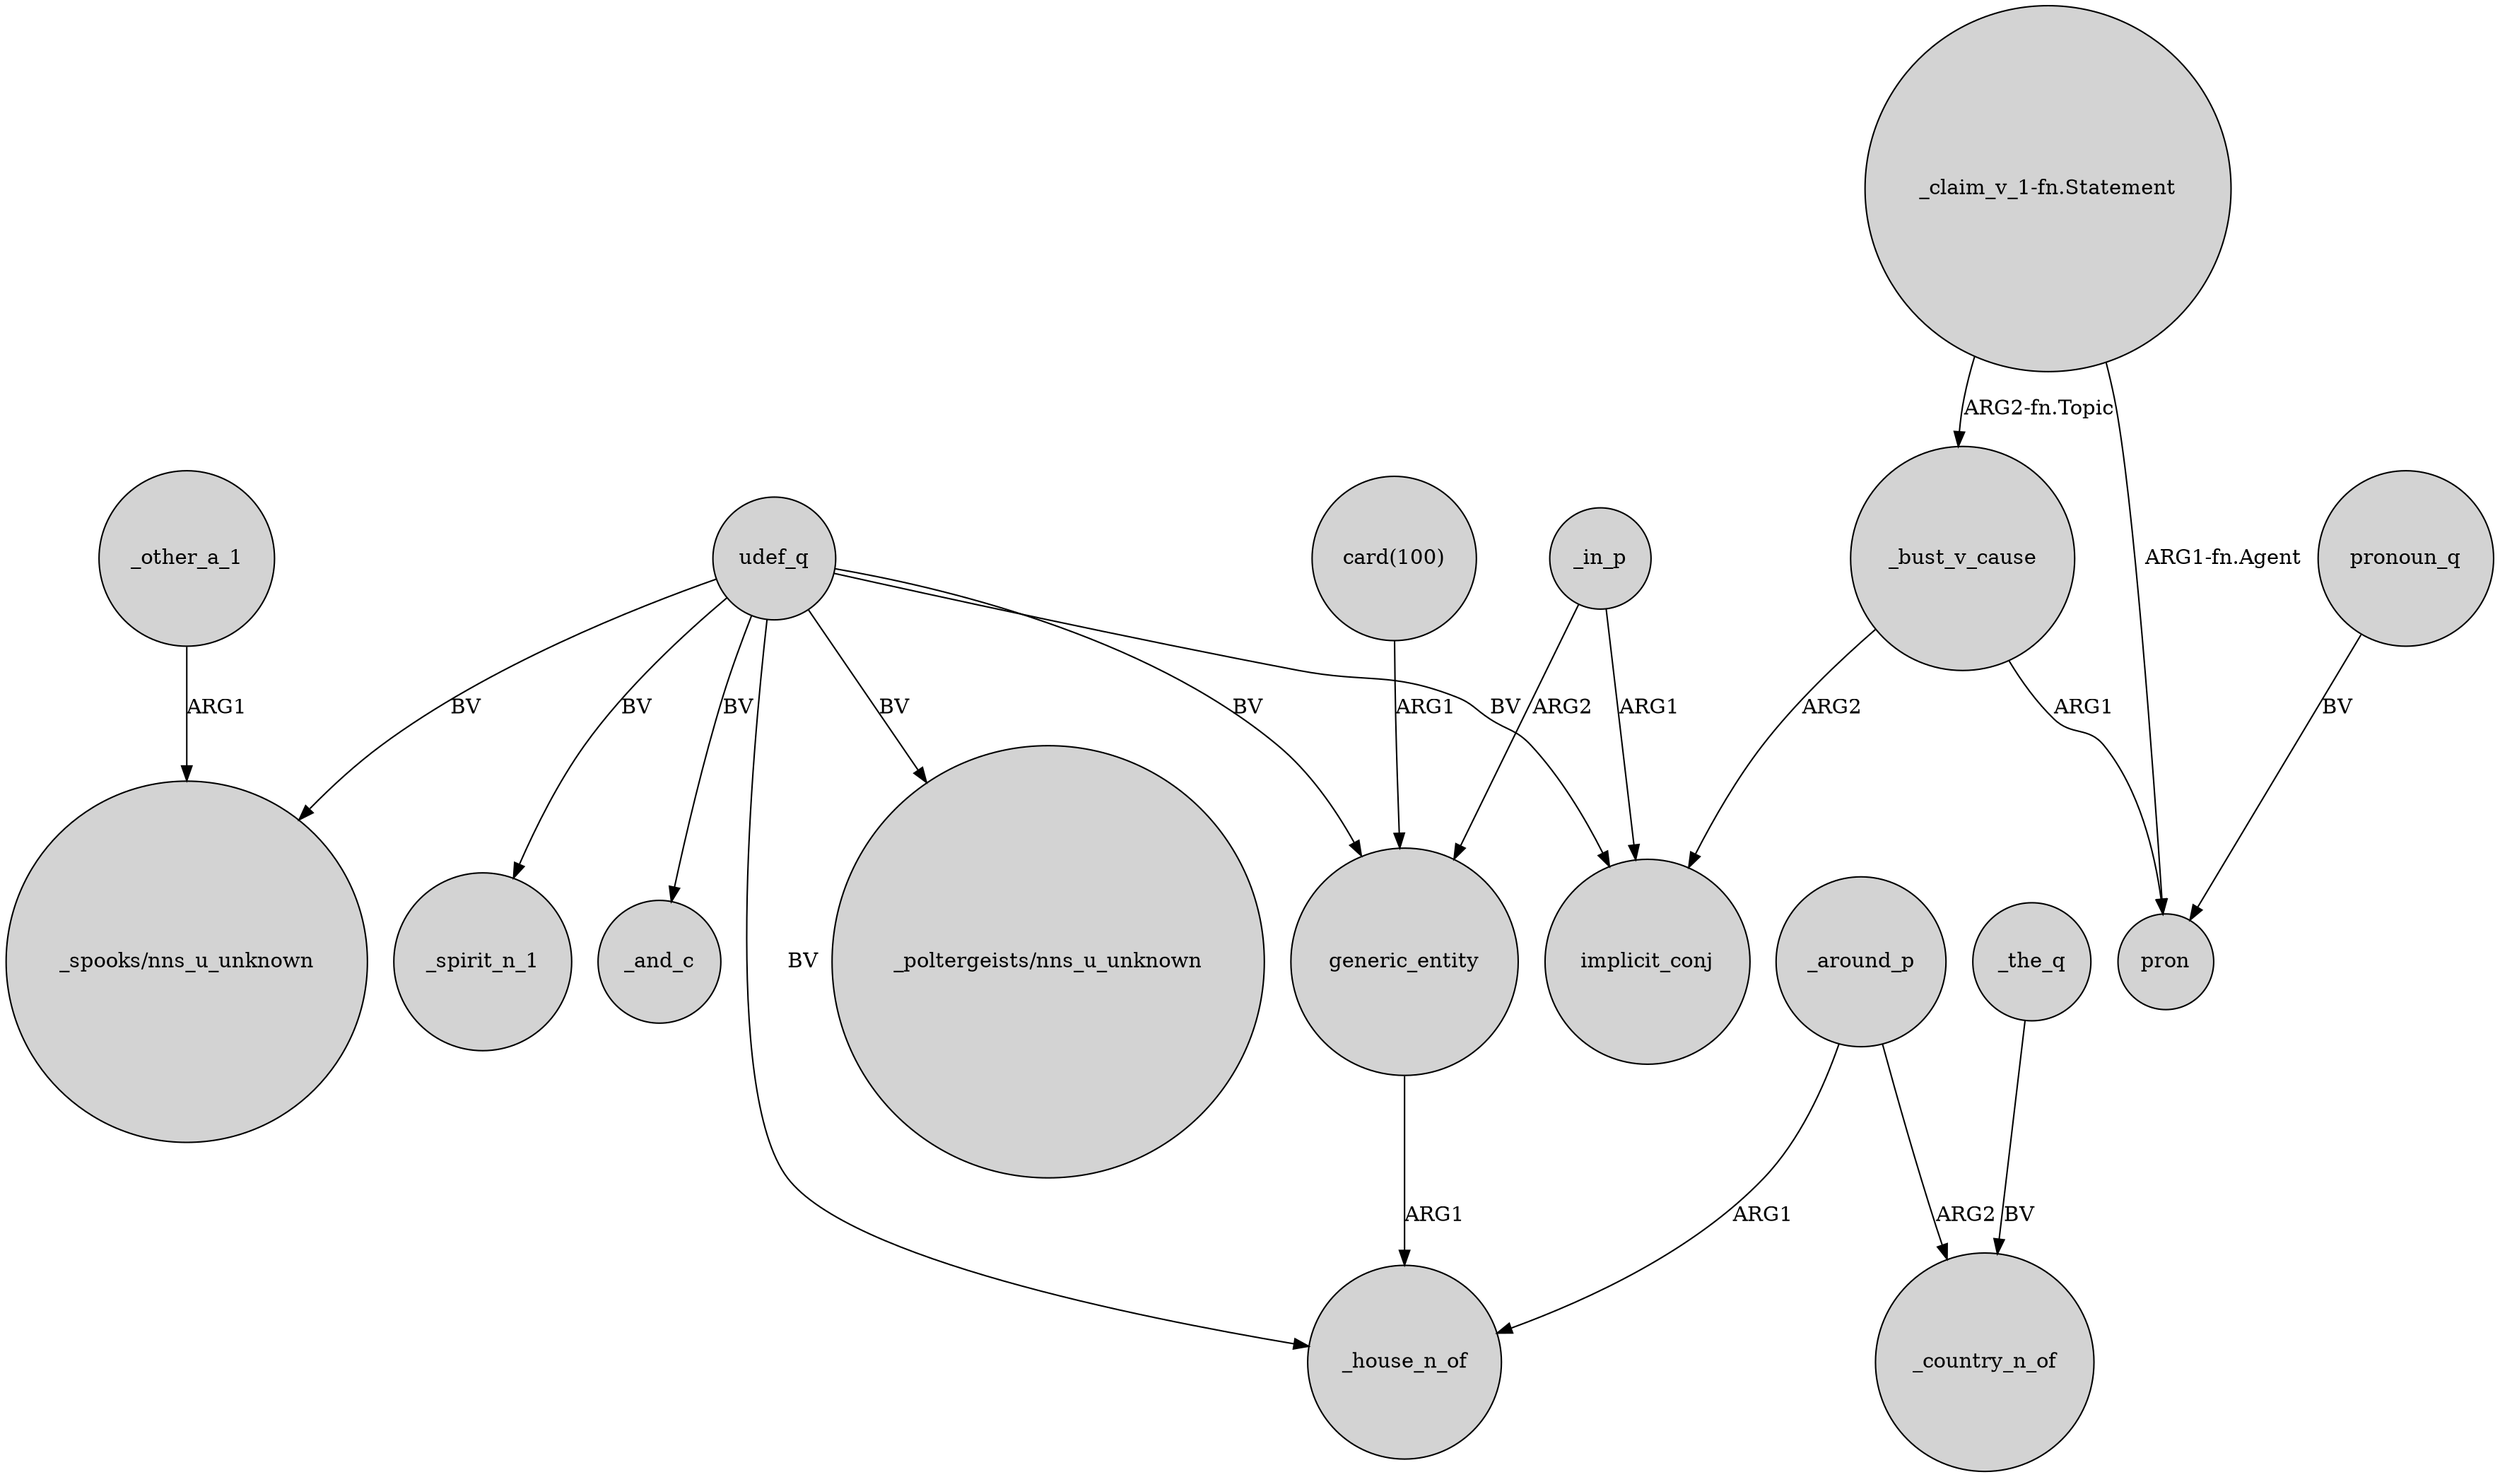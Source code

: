 digraph {
	node [shape=circle style=filled]
	_bust_v_cause -> implicit_conj [label=ARG2]
	udef_q -> generic_entity [label=BV]
	"card(100)" -> generic_entity [label=ARG1]
	_around_p -> _house_n_of [label=ARG1]
	_around_p -> _country_n_of [label=ARG2]
	"_claim_v_1-fn.Statement" -> pron [label="ARG1-fn.Agent"]
	"_claim_v_1-fn.Statement" -> _bust_v_cause [label="ARG2-fn.Topic"]
	_in_p -> implicit_conj [label=ARG1]
	_bust_v_cause -> pron [label=ARG1]
	generic_entity -> _house_n_of [label=ARG1]
	udef_q -> implicit_conj [label=BV]
	pronoun_q -> pron [label=BV]
	_the_q -> _country_n_of [label=BV]
	udef_q -> "_poltergeists/nns_u_unknown" [label=BV]
	udef_q -> _house_n_of [label=BV]
	udef_q -> "_spooks/nns_u_unknown" [label=BV]
	_in_p -> generic_entity [label=ARG2]
	_other_a_1 -> "_spooks/nns_u_unknown" [label=ARG1]
	udef_q -> _spirit_n_1 [label=BV]
	udef_q -> _and_c [label=BV]
}
